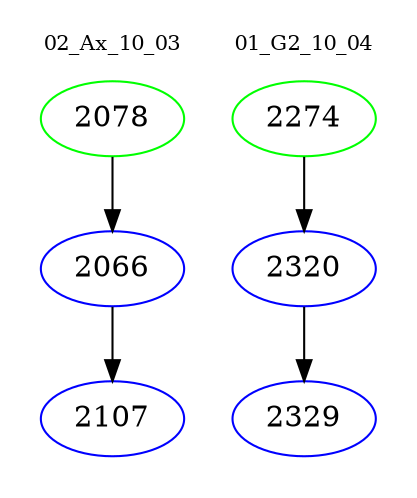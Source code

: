 digraph{
subgraph cluster_0 {
color = white
label = "02_Ax_10_03";
fontsize=10;
T0_2078 [label="2078", color="green"]
T0_2078 -> T0_2066 [color="black"]
T0_2066 [label="2066", color="blue"]
T0_2066 -> T0_2107 [color="black"]
T0_2107 [label="2107", color="blue"]
}
subgraph cluster_1 {
color = white
label = "01_G2_10_04";
fontsize=10;
T1_2274 [label="2274", color="green"]
T1_2274 -> T1_2320 [color="black"]
T1_2320 [label="2320", color="blue"]
T1_2320 -> T1_2329 [color="black"]
T1_2329 [label="2329", color="blue"]
}
}
